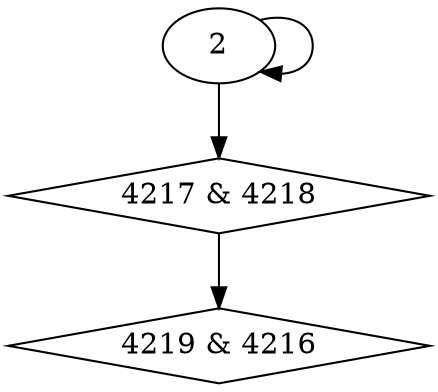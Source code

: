 digraph {
0 [label = "4219 & 4216", shape = diamond];
1 [label = "4217 & 4218", shape = diamond];
1 -> 0;
2 -> 1;
2 -> 2;
}
